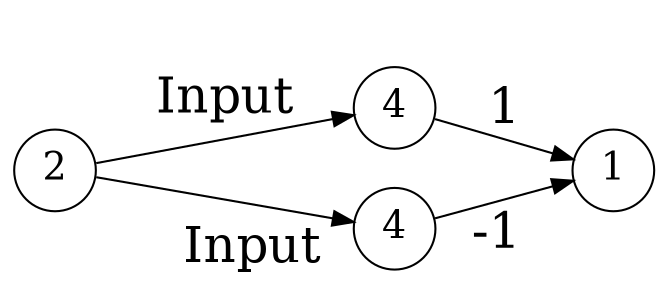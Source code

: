 digraph example3 {
    rankdir = "LR";
    ratio=0.4;
    graph [margin=0];
    edge [arrowsize=1, fontsize=24];
    node [shape=circle, width=0.07, fontsize=18];

    s [label="2"];
    l1, l2 [label="4"];
    p [label="1"];
    o [color=white, label=" "];
    s -> l1 [label="Input"];
    s -> l2 [headlabel="Input", labelangle=25, labeldistance=5];
    l1 -> p [label="1"]
    l2 -> p [headlabel="-1", labelangle=20, labeldistance=4.5]

}
